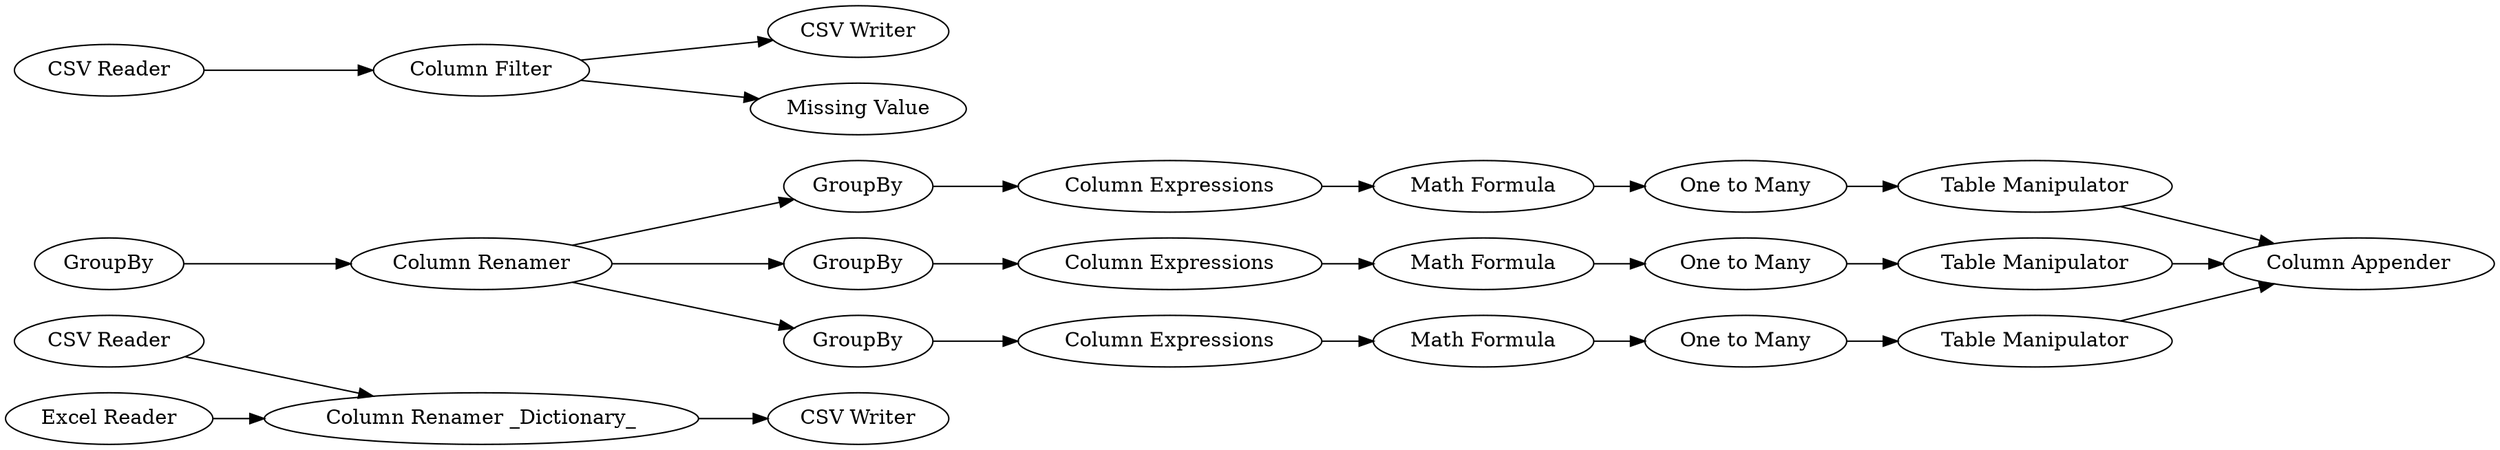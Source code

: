 digraph {
	12 -> 15
	41 -> 42
	46 -> 8
	20 -> 30
	23 -> 24
	42 -> 43
	39 -> 41
	23 -> 20
	23 -> 26
	22 -> 23
	1 -> 12
	31 -> 33
	8 -> 16
	37 -> 38
	38 -> 43
	29 -> 31
	9 -> 12
	30 -> 29
	33 -> 43
	24 -> 36
	26 -> 40
	40 -> 39
	36 -> 35
	35 -> 37
	8 -> 18
	9 [label="Excel Reader"]
	18 [label="Missing Value"]
	26 [label=GroupBy]
	8 [label="Column Filter"]
	24 [label=GroupBy]
	41 [label="One to Many"]
	31 [label="One to Many"]
	15 [label="CSV Writer"]
	12 [label="Column Renamer _Dictionary_"]
	16 [label="CSV Writer"]
	1 [label="CSV Reader"]
	42 [label="Table Manipulator"]
	22 [label=GroupBy]
	23 [label="Column Renamer"]
	38 [label="Table Manipulator"]
	20 [label=GroupBy]
	43 [label="Column Appender"]
	35 [label="Math Formula"]
	29 [label="Math Formula"]
	36 [label="Column Expressions"]
	46 [label="CSV Reader"]
	40 [label="Column Expressions"]
	39 [label="Math Formula"]
	33 [label="Table Manipulator"]
	30 [label="Column Expressions"]
	37 [label="One to Many"]
	rankdir=LR
}
